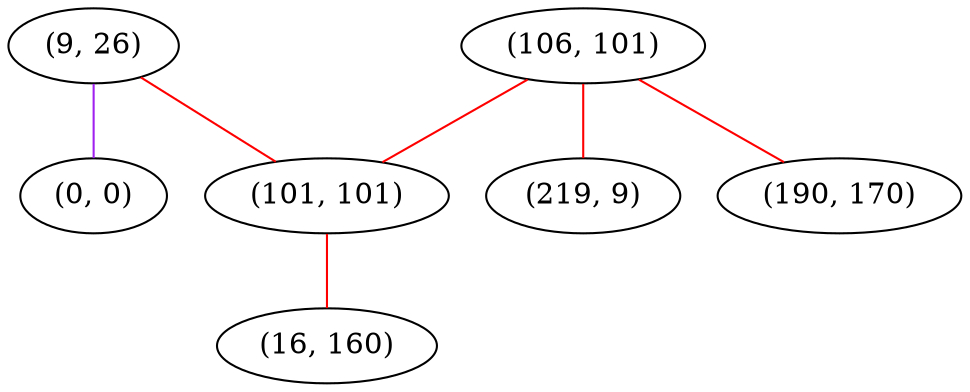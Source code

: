 graph "" {
"(9, 26)";
"(106, 101)";
"(0, 0)";
"(101, 101)";
"(16, 160)";
"(219, 9)";
"(190, 170)";
"(9, 26)" -- "(0, 0)"  [color=purple, key=0, weight=4];
"(9, 26)" -- "(101, 101)"  [color=red, key=0, weight=1];
"(106, 101)" -- "(219, 9)"  [color=red, key=0, weight=1];
"(106, 101)" -- "(190, 170)"  [color=red, key=0, weight=1];
"(106, 101)" -- "(101, 101)"  [color=red, key=0, weight=1];
"(101, 101)" -- "(16, 160)"  [color=red, key=0, weight=1];
}
